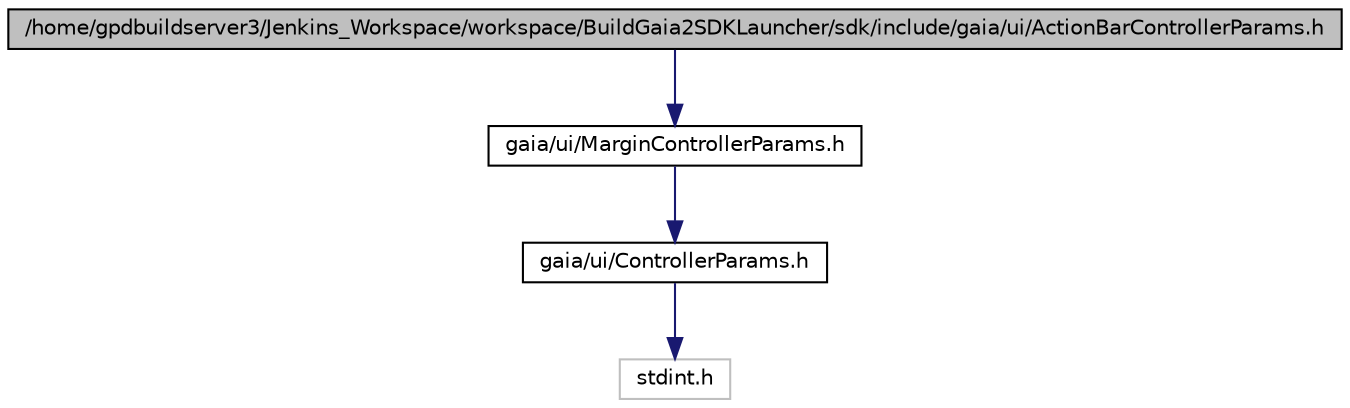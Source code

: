 digraph G
{
  edge [fontname="Helvetica",fontsize="10",labelfontname="Helvetica",labelfontsize="10"];
  node [fontname="Helvetica",fontsize="10",shape=record];
  Node1 [label="/home/gpdbuildserver3/Jenkins_Workspace/workspace/BuildGaia2SDKLauncher/sdk/include/gaia/ui/ActionBarControllerParams.h",height=0.2,width=0.4,color="black", fillcolor="grey75", style="filled" fontcolor="black"];
  Node1 -> Node2 [color="midnightblue",fontsize="10",style="solid",fontname="Helvetica"];
  Node2 [label="gaia/ui/MarginControllerParams.h",height=0.2,width=0.4,color="black", fillcolor="white", style="filled",URL="$d3/db0/_margin_controller_params_8h.html"];
  Node2 -> Node3 [color="midnightblue",fontsize="10",style="solid",fontname="Helvetica"];
  Node3 [label="gaia/ui/ControllerParams.h",height=0.2,width=0.4,color="black", fillcolor="white", style="filled",URL="$d9/de8/_controller_params_8h.html"];
  Node3 -> Node4 [color="midnightblue",fontsize="10",style="solid",fontname="Helvetica"];
  Node4 [label="stdint.h",height=0.2,width=0.4,color="grey75", fillcolor="white", style="filled"];
}
